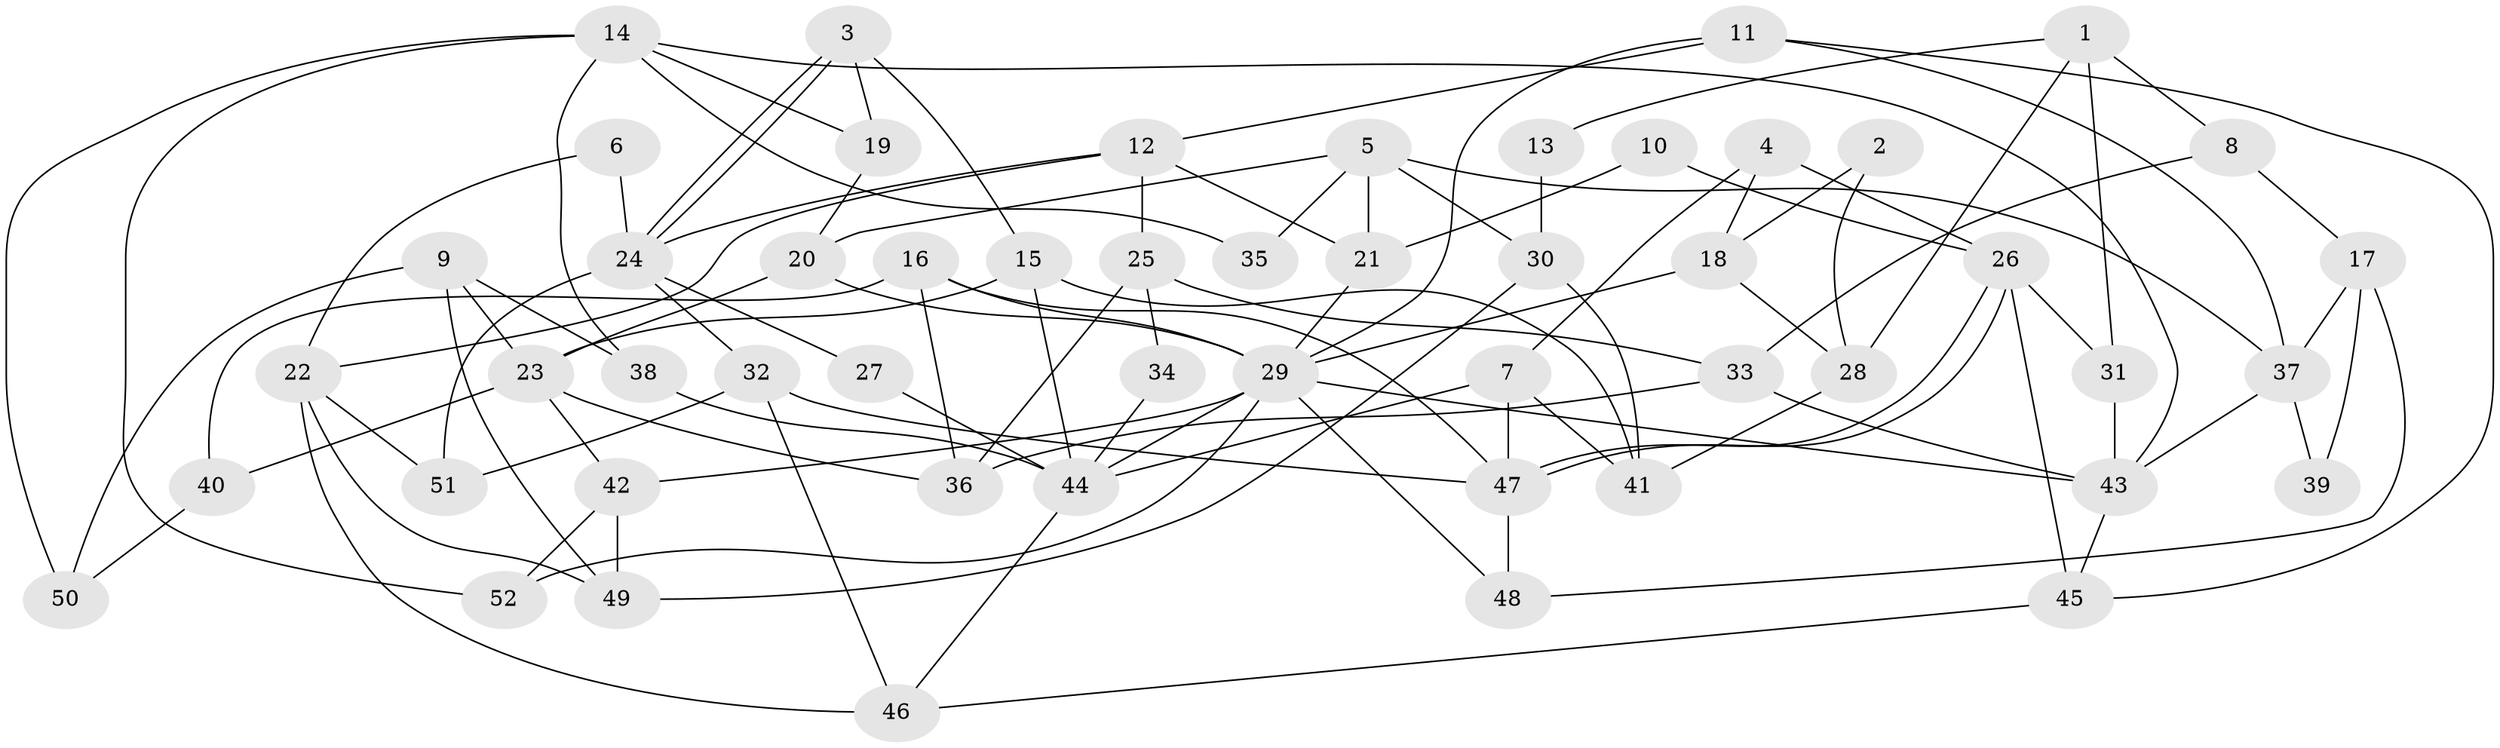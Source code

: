 // coarse degree distribution, {5: 0.3076923076923077, 2: 0.11538461538461539, 7: 0.15384615384615385, 4: 0.07692307692307693, 8: 0.038461538461538464, 1: 0.038461538461538464, 6: 0.15384615384615385, 3: 0.07692307692307693, 11: 0.038461538461538464}
// Generated by graph-tools (version 1.1) at 2025/37/03/04/25 23:37:15]
// undirected, 52 vertices, 104 edges
graph export_dot {
  node [color=gray90,style=filled];
  1;
  2;
  3;
  4;
  5;
  6;
  7;
  8;
  9;
  10;
  11;
  12;
  13;
  14;
  15;
  16;
  17;
  18;
  19;
  20;
  21;
  22;
  23;
  24;
  25;
  26;
  27;
  28;
  29;
  30;
  31;
  32;
  33;
  34;
  35;
  36;
  37;
  38;
  39;
  40;
  41;
  42;
  43;
  44;
  45;
  46;
  47;
  48;
  49;
  50;
  51;
  52;
  1 -- 31;
  1 -- 28;
  1 -- 8;
  1 -- 13;
  2 -- 18;
  2 -- 28;
  3 -- 15;
  3 -- 24;
  3 -- 24;
  3 -- 19;
  4 -- 26;
  4 -- 7;
  4 -- 18;
  5 -- 21;
  5 -- 37;
  5 -- 20;
  5 -- 30;
  5 -- 35;
  6 -- 22;
  6 -- 24;
  7 -- 47;
  7 -- 41;
  7 -- 44;
  8 -- 33;
  8 -- 17;
  9 -- 50;
  9 -- 38;
  9 -- 23;
  9 -- 49;
  10 -- 21;
  10 -- 26;
  11 -- 29;
  11 -- 37;
  11 -- 12;
  11 -- 45;
  12 -- 22;
  12 -- 21;
  12 -- 24;
  12 -- 25;
  13 -- 30;
  14 -- 19;
  14 -- 43;
  14 -- 35;
  14 -- 38;
  14 -- 50;
  14 -- 52;
  15 -- 44;
  15 -- 23;
  15 -- 41;
  16 -- 36;
  16 -- 29;
  16 -- 40;
  16 -- 47;
  17 -- 48;
  17 -- 37;
  17 -- 39;
  18 -- 29;
  18 -- 28;
  19 -- 20;
  20 -- 23;
  20 -- 29;
  21 -- 29;
  22 -- 51;
  22 -- 46;
  22 -- 49;
  23 -- 42;
  23 -- 36;
  23 -- 40;
  24 -- 27;
  24 -- 32;
  24 -- 51;
  25 -- 33;
  25 -- 34;
  25 -- 36;
  26 -- 45;
  26 -- 47;
  26 -- 47;
  26 -- 31;
  27 -- 44;
  28 -- 41;
  29 -- 42;
  29 -- 43;
  29 -- 44;
  29 -- 48;
  29 -- 52;
  30 -- 49;
  30 -- 41;
  31 -- 43;
  32 -- 47;
  32 -- 46;
  32 -- 51;
  33 -- 43;
  33 -- 36;
  34 -- 44;
  37 -- 43;
  37 -- 39;
  38 -- 44;
  40 -- 50;
  42 -- 49;
  42 -- 52;
  43 -- 45;
  44 -- 46;
  45 -- 46;
  47 -- 48;
}
